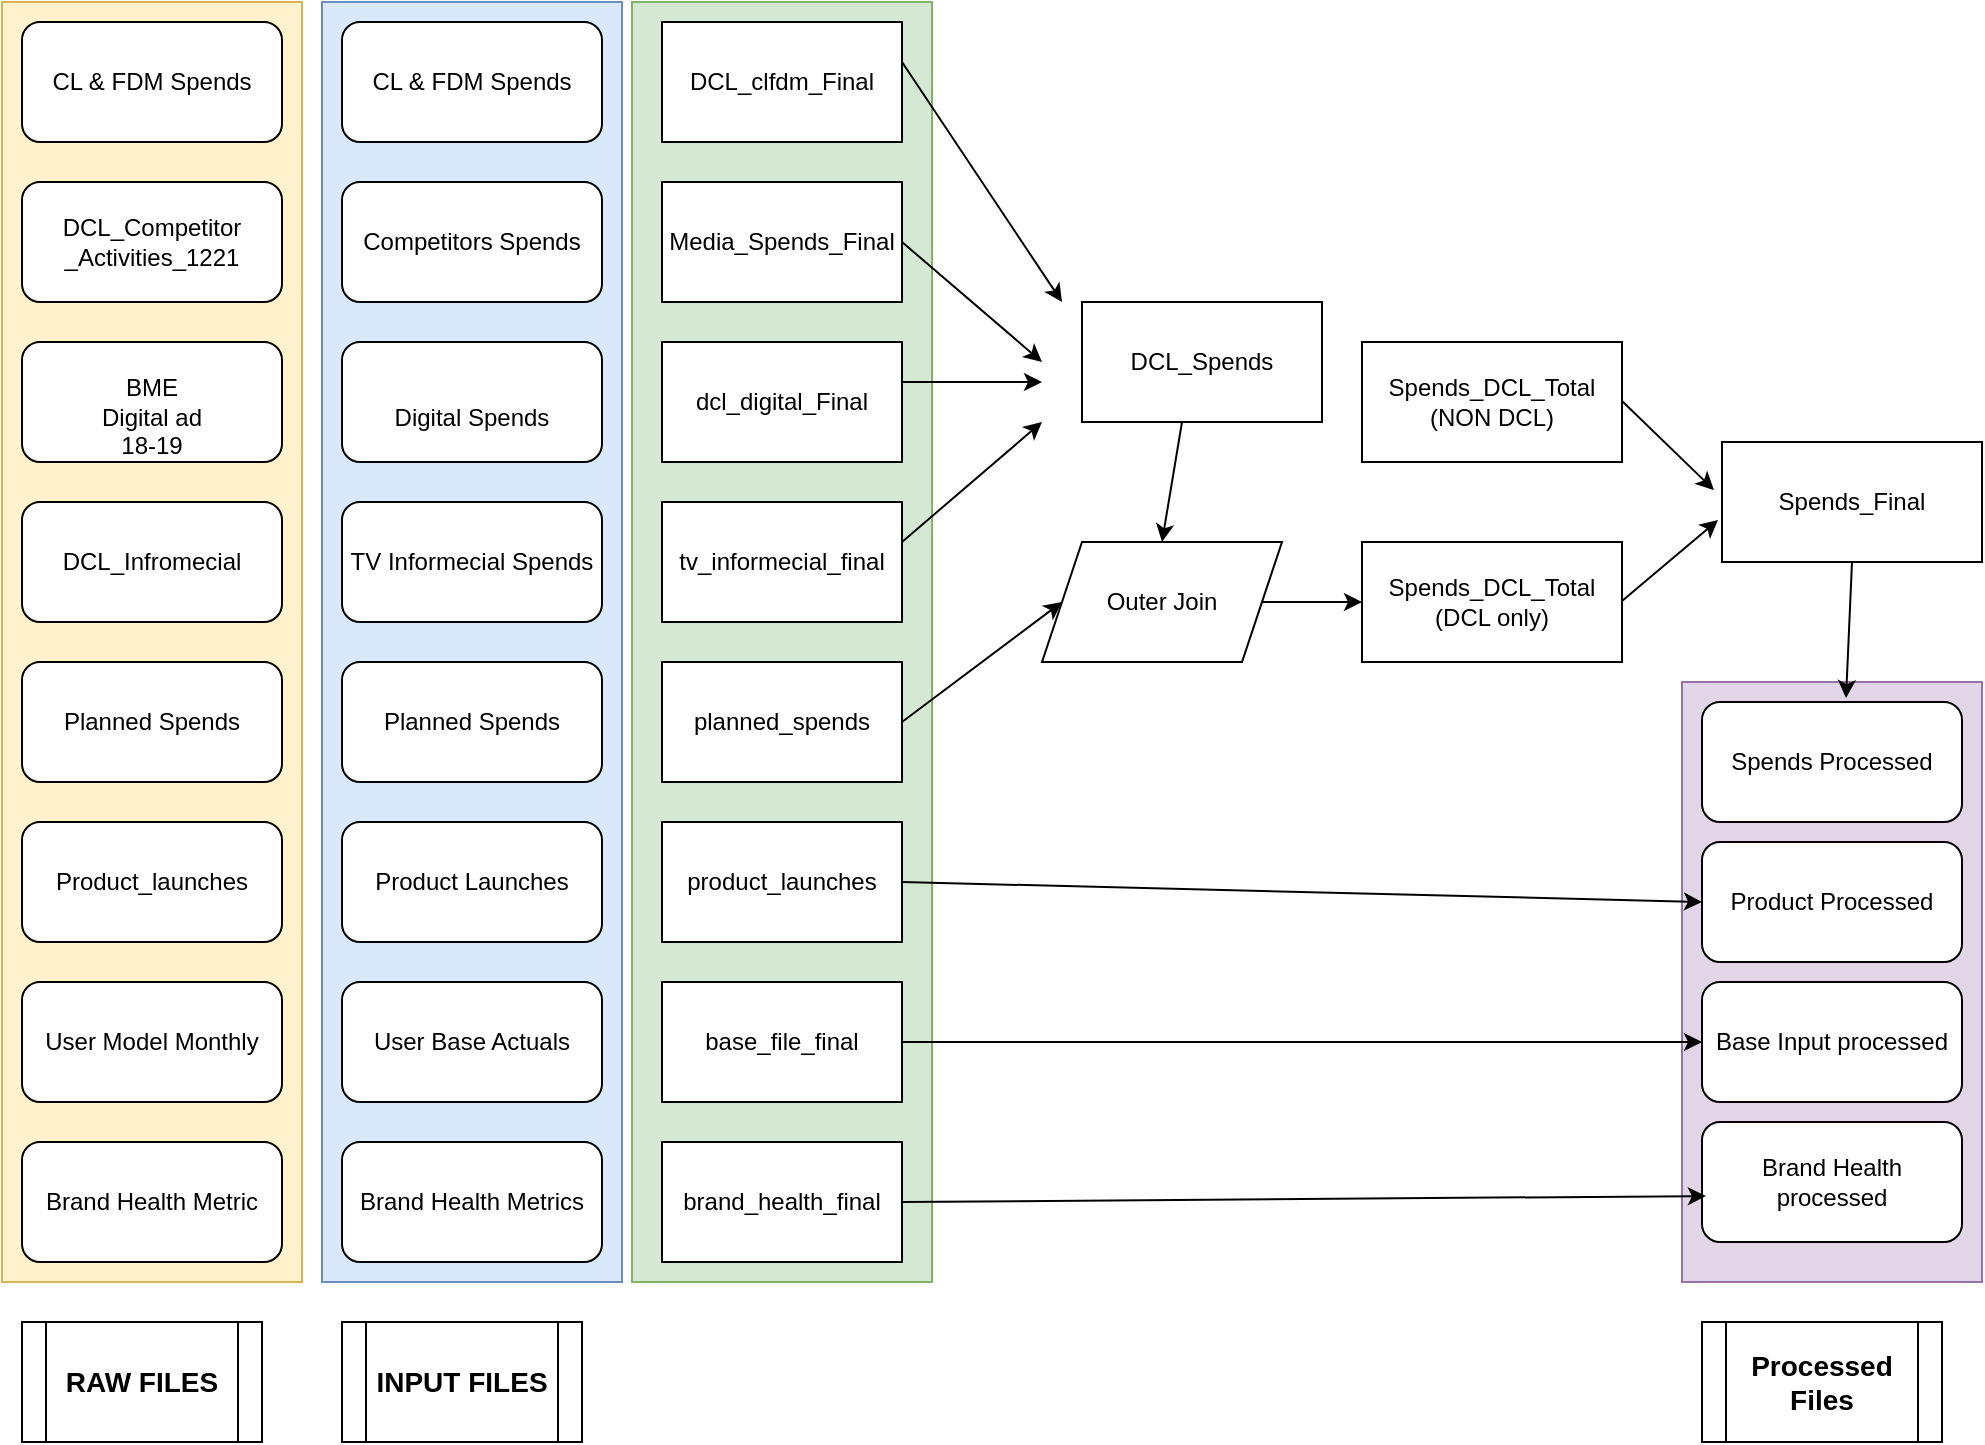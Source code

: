 <mxfile version="17.5.1" type="github">
  <diagram id="i9j07v5g3k-ooIdCJLPA" name="Page-1">
    <mxGraphModel dx="1368" dy="794" grid="1" gridSize="10" guides="1" tooltips="1" connect="1" arrows="1" fold="1" page="1" pageScale="2" pageWidth="850" pageHeight="1100" math="0" shadow="0">
      <root>
        <mxCell id="0" />
        <mxCell id="1" parent="0" />
        <mxCell id="6KyRZjtz5e4vfGwsw1wf-19" value="" style="rounded=0;whiteSpace=wrap;html=1;fillColor=#e1d5e7;strokeColor=#9673a6;" vertex="1" parent="1">
          <mxGeometry x="870" y="410" width="150" height="300" as="geometry" />
        </mxCell>
        <mxCell id="6KyRZjtz5e4vfGwsw1wf-9" value="" style="rounded=0;whiteSpace=wrap;html=1;fillColor=#dae8fc;strokeColor=#6c8ebf;" vertex="1" parent="1">
          <mxGeometry x="190" y="70" width="150" height="640" as="geometry" />
        </mxCell>
        <mxCell id="6KyRZjtz5e4vfGwsw1wf-10" value="" style="rounded=0;whiteSpace=wrap;html=1;fillColor=#d5e8d4;strokeColor=#82b366;" vertex="1" parent="1">
          <mxGeometry x="345" y="70" width="150" height="640" as="geometry" />
        </mxCell>
        <mxCell id="3AeFd26e3MOMKRz6KrFQ-24" value="DCL_Spends" style="rounded=0;whiteSpace=wrap;html=1;" parent="1" vertex="1">
          <mxGeometry x="570" y="220" width="120" height="60" as="geometry" />
        </mxCell>
        <mxCell id="3AeFd26e3MOMKRz6KrFQ-25" value="" style="endArrow=classic;html=1;rounded=0;" parent="1" edge="1">
          <mxGeometry width="50" height="50" relative="1" as="geometry">
            <mxPoint x="480" y="100" as="sourcePoint" />
            <mxPoint x="560" y="220" as="targetPoint" />
            <Array as="points" />
          </mxGeometry>
        </mxCell>
        <mxCell id="3AeFd26e3MOMKRz6KrFQ-26" value="" style="endArrow=classic;html=1;rounded=0;" parent="1" edge="1">
          <mxGeometry width="50" height="50" relative="1" as="geometry">
            <mxPoint x="480" y="190" as="sourcePoint" />
            <mxPoint x="550" y="250" as="targetPoint" />
            <Array as="points" />
          </mxGeometry>
        </mxCell>
        <mxCell id="3AeFd26e3MOMKRz6KrFQ-27" value="" style="endArrow=classic;html=1;rounded=0;" parent="1" edge="1">
          <mxGeometry width="50" height="50" relative="1" as="geometry">
            <mxPoint x="480" y="260" as="sourcePoint" />
            <mxPoint x="550" y="260" as="targetPoint" />
            <Array as="points" />
          </mxGeometry>
        </mxCell>
        <mxCell id="3AeFd26e3MOMKRz6KrFQ-28" value="" style="endArrow=classic;html=1;rounded=0;" parent="1" edge="1">
          <mxGeometry width="50" height="50" relative="1" as="geometry">
            <mxPoint x="480" y="340" as="sourcePoint" />
            <mxPoint x="550" y="280" as="targetPoint" />
            <Array as="points" />
          </mxGeometry>
        </mxCell>
        <mxCell id="3AeFd26e3MOMKRz6KrFQ-29" value="Outer Join" style="shape=parallelogram;perimeter=parallelogramPerimeter;whiteSpace=wrap;html=1;fixedSize=1;" parent="1" vertex="1">
          <mxGeometry x="550" y="340" width="120" height="60" as="geometry" />
        </mxCell>
        <mxCell id="3AeFd26e3MOMKRz6KrFQ-30" value="" style="endArrow=classic;html=1;rounded=0;exitX=1;exitY=0.5;exitDx=0;exitDy=0;entryX=0;entryY=0.5;entryDx=0;entryDy=0;" parent="1" source="3AeFd26e3MOMKRz6KrFQ-21" target="3AeFd26e3MOMKRz6KrFQ-29" edge="1">
          <mxGeometry width="50" height="50" relative="1" as="geometry">
            <mxPoint x="480" y="420" as="sourcePoint" />
            <mxPoint x="540" y="360" as="targetPoint" />
            <Array as="points" />
          </mxGeometry>
        </mxCell>
        <mxCell id="3AeFd26e3MOMKRz6KrFQ-31" value="" style="endArrow=classic;html=1;rounded=0;entryX=0.5;entryY=0;entryDx=0;entryDy=0;" parent="1" target="3AeFd26e3MOMKRz6KrFQ-29" edge="1">
          <mxGeometry width="50" height="50" relative="1" as="geometry">
            <mxPoint x="620" y="280" as="sourcePoint" />
            <mxPoint x="620" y="320" as="targetPoint" />
            <Array as="points" />
          </mxGeometry>
        </mxCell>
        <mxCell id="3AeFd26e3MOMKRz6KrFQ-32" value="" style="endArrow=classic;html=1;rounded=0;" parent="1" edge="1">
          <mxGeometry width="50" height="50" relative="1" as="geometry">
            <mxPoint x="660" y="370" as="sourcePoint" />
            <mxPoint x="710" y="370" as="targetPoint" />
            <Array as="points" />
          </mxGeometry>
        </mxCell>
        <mxCell id="3AeFd26e3MOMKRz6KrFQ-33" value="Spends_DCL_Total&lt;br&gt;(DCL only)" style="rounded=0;whiteSpace=wrap;html=1;" parent="1" vertex="1">
          <mxGeometry x="710" y="340" width="130" height="60" as="geometry" />
        </mxCell>
        <mxCell id="6KyRZjtz5e4vfGwsw1wf-2" value="Spends_DCL_Total&lt;br&gt;(NON DCL)" style="rounded=0;whiteSpace=wrap;html=1;" vertex="1" parent="1">
          <mxGeometry x="710" y="240" width="130" height="60" as="geometry" />
        </mxCell>
        <mxCell id="6KyRZjtz5e4vfGwsw1wf-3" value="Spends_Final" style="rounded=0;whiteSpace=wrap;html=1;" vertex="1" parent="1">
          <mxGeometry x="890" y="290" width="130" height="60" as="geometry" />
        </mxCell>
        <mxCell id="6KyRZjtz5e4vfGwsw1wf-4" value="" style="endArrow=classic;html=1;rounded=0;entryX=-0.031;entryY=0.4;entryDx=0;entryDy=0;entryPerimeter=0;" edge="1" parent="1" target="6KyRZjtz5e4vfGwsw1wf-3">
          <mxGeometry width="50" height="50" relative="1" as="geometry">
            <mxPoint x="840" y="269.5" as="sourcePoint" />
            <mxPoint x="890" y="269.5" as="targetPoint" />
            <Array as="points" />
          </mxGeometry>
        </mxCell>
        <mxCell id="6KyRZjtz5e4vfGwsw1wf-8" value="" style="rounded=0;whiteSpace=wrap;html=1;fillColor=#fff2cc;strokeColor=#d6b656;" vertex="1" parent="1">
          <mxGeometry x="30" y="70" width="150" height="640" as="geometry" />
        </mxCell>
        <mxCell id="6KyRZjtz5e4vfGwsw1wf-5" value="" style="endArrow=classic;html=1;rounded=0;entryX=-0.015;entryY=0.65;entryDx=0;entryDy=0;entryPerimeter=0;" edge="1" parent="1" target="6KyRZjtz5e4vfGwsw1wf-3">
          <mxGeometry width="50" height="50" relative="1" as="geometry">
            <mxPoint x="840" y="369.5" as="sourcePoint" />
            <mxPoint x="890" y="369.5" as="targetPoint" />
            <Array as="points" />
          </mxGeometry>
        </mxCell>
        <mxCell id="3AeFd26e3MOMKRz6KrFQ-1" value="CL &amp;amp; FDM Spends" style="rounded=1;whiteSpace=wrap;html=1;" parent="1" vertex="1">
          <mxGeometry x="40" y="80" width="130" height="60" as="geometry" />
        </mxCell>
        <mxCell id="3AeFd26e3MOMKRz6KrFQ-2" value="&lt;table border=&quot;0&quot; cellpadding=&quot;0&quot; cellspacing=&quot;0&quot; width=&quot;114&quot; style=&quot;border-collapse: collapse ; width: 86pt&quot;&gt;&lt;tbody&gt;&lt;tr style=&quot;height: 45.0pt&quot;&gt;  &lt;td height=&quot;60&quot; class=&quot;xl65&quot; width=&quot;114&quot; style=&quot;height: 45.0pt ; width: 86pt&quot;&gt;DCL_Competitor _Activities_1221&lt;/td&gt;&lt;/tr&gt;&lt;/tbody&gt;&lt;/table&gt;" style="rounded=1;whiteSpace=wrap;html=1;" parent="1" vertex="1">
          <mxGeometry x="40" y="160" width="130" height="60" as="geometry" />
        </mxCell>
        <mxCell id="3AeFd26e3MOMKRz6KrFQ-4" value="Brand Health Metric" style="rounded=1;whiteSpace=wrap;html=1;" parent="1" vertex="1">
          <mxGeometry x="40" y="640" width="130" height="60" as="geometry" />
        </mxCell>
        <mxCell id="3AeFd26e3MOMKRz6KrFQ-5" value="User Model Monthly" style="rounded=1;whiteSpace=wrap;html=1;" parent="1" vertex="1">
          <mxGeometry x="40" y="560" width="130" height="60" as="geometry" />
        </mxCell>
        <mxCell id="3AeFd26e3MOMKRz6KrFQ-6" value="Product_launches" style="rounded=1;whiteSpace=wrap;html=1;" parent="1" vertex="1">
          <mxGeometry x="40" y="480" width="130" height="60" as="geometry" />
        </mxCell>
        <mxCell id="3AeFd26e3MOMKRz6KrFQ-7" value="&lt;table border=&quot;0&quot; cellpadding=&quot;0&quot; cellspacing=&quot;0&quot; width=&quot;114&quot; style=&quot;border-collapse: collapse ; width: 86pt&quot;&gt;&lt;tbody&gt;&lt;tr style=&quot;height: 30.0pt&quot;&gt;&lt;br/&gt;  &lt;td height=&quot;40&quot; class=&quot;xl65&quot; width=&quot;114&quot; style=&quot;height: 30.0pt ; width: 86pt&quot;&gt;BME&lt;br/&gt;  Digital ad&lt;br&gt;18-19&lt;/td&gt;&lt;/tr&gt;&lt;/tbody&gt;&lt;/table&gt;" style="rounded=1;whiteSpace=wrap;html=1;" parent="1" vertex="1">
          <mxGeometry x="40" y="240" width="130" height="60" as="geometry" />
        </mxCell>
        <mxCell id="3AeFd26e3MOMKRz6KrFQ-8" value="DCL_Infromecial" style="rounded=1;whiteSpace=wrap;html=1;" parent="1" vertex="1">
          <mxGeometry x="40" y="320" width="130" height="60" as="geometry" />
        </mxCell>
        <mxCell id="3AeFd26e3MOMKRz6KrFQ-9" value="User Base Actuals" style="rounded=1;whiteSpace=wrap;html=1;" parent="1" vertex="1">
          <mxGeometry x="200" y="560" width="130" height="60" as="geometry" />
        </mxCell>
        <mxCell id="3AeFd26e3MOMKRz6KrFQ-10" value="Competitors Spends" style="rounded=1;whiteSpace=wrap;html=1;" parent="1" vertex="1">
          <mxGeometry x="200" y="160" width="130" height="60" as="geometry" />
        </mxCell>
        <mxCell id="3AeFd26e3MOMKRz6KrFQ-11" value="CL &amp;amp; FDM Spends" style="rounded=1;whiteSpace=wrap;html=1;" parent="1" vertex="1">
          <mxGeometry x="200" y="80" width="130" height="60" as="geometry" />
        </mxCell>
        <mxCell id="3AeFd26e3MOMKRz6KrFQ-12" value="&lt;br&gt;&lt;table border=&quot;0&quot; cellpadding=&quot;0&quot; cellspacing=&quot;0&quot; width=&quot;114&quot; style=&quot;border-collapse: collapse ; width: 86pt&quot;&gt;&lt;tbody&gt;&lt;tr style=&quot;height: 30.0pt&quot;&gt;  &lt;td height=&quot;40&quot; class=&quot;xl65&quot; width=&quot;114&quot; style=&quot;height: 30.0pt ; width: 86pt&quot;&gt;Digital Spends&lt;/td&gt;&lt;/tr&gt;&lt;/tbody&gt;&lt;/table&gt;" style="rounded=1;whiteSpace=wrap;html=1;" parent="1" vertex="1">
          <mxGeometry x="200" y="240" width="130" height="60" as="geometry" />
        </mxCell>
        <mxCell id="3AeFd26e3MOMKRz6KrFQ-13" value="TV Informecial Spends" style="rounded=1;whiteSpace=wrap;html=1;" parent="1" vertex="1">
          <mxGeometry x="200" y="320" width="130" height="60" as="geometry" />
        </mxCell>
        <mxCell id="3AeFd26e3MOMKRz6KrFQ-14" value="Planned Spends" style="rounded=1;whiteSpace=wrap;html=1;" parent="1" vertex="1">
          <mxGeometry x="40" y="400" width="130" height="60" as="geometry" />
        </mxCell>
        <mxCell id="3AeFd26e3MOMKRz6KrFQ-15" value="Planned Spends" style="rounded=1;whiteSpace=wrap;html=1;" parent="1" vertex="1">
          <mxGeometry x="200" y="400" width="130" height="60" as="geometry" />
        </mxCell>
        <mxCell id="3AeFd26e3MOMKRz6KrFQ-16" value="Brand Health Metrics" style="rounded=1;whiteSpace=wrap;html=1;" parent="1" vertex="1">
          <mxGeometry x="200" y="640" width="130" height="60" as="geometry" />
        </mxCell>
        <mxCell id="3AeFd26e3MOMKRz6KrFQ-17" value="Product Launches" style="rounded=1;whiteSpace=wrap;html=1;" parent="1" vertex="1">
          <mxGeometry x="200" y="480" width="130" height="60" as="geometry" />
        </mxCell>
        <mxCell id="3AeFd26e3MOMKRz6KrFQ-18" value="base_file_final" style="rounded=0;whiteSpace=wrap;html=1;" parent="1" vertex="1">
          <mxGeometry x="360" y="560" width="120" height="60" as="geometry" />
        </mxCell>
        <mxCell id="3AeFd26e3MOMKRz6KrFQ-19" value="Media_Spends_Final" style="rounded=0;whiteSpace=wrap;html=1;" parent="1" vertex="1">
          <mxGeometry x="360" y="160" width="120" height="60" as="geometry" />
        </mxCell>
        <mxCell id="3AeFd26e3MOMKRz6KrFQ-20" value="DCL_clfdm_Final" style="rounded=0;whiteSpace=wrap;html=1;" parent="1" vertex="1">
          <mxGeometry x="360" y="80" width="120" height="60" as="geometry" />
        </mxCell>
        <mxCell id="3AeFd26e3MOMKRz6KrFQ-21" value="planned_spends" style="rounded=0;whiteSpace=wrap;html=1;" parent="1" vertex="1">
          <mxGeometry x="360" y="400" width="120" height="60" as="geometry" />
        </mxCell>
        <mxCell id="3AeFd26e3MOMKRz6KrFQ-22" value="tv_informecial_final" style="rounded=0;whiteSpace=wrap;html=1;" parent="1" vertex="1">
          <mxGeometry x="360" y="320" width="120" height="60" as="geometry" />
        </mxCell>
        <mxCell id="3AeFd26e3MOMKRz6KrFQ-23" value="dcl_digital_Final" style="rounded=0;whiteSpace=wrap;html=1;" parent="1" vertex="1">
          <mxGeometry x="360" y="240" width="120" height="60" as="geometry" />
        </mxCell>
        <mxCell id="6KyRZjtz5e4vfGwsw1wf-6" value="product_launches" style="rounded=0;whiteSpace=wrap;html=1;" vertex="1" parent="1">
          <mxGeometry x="360" y="480" width="120" height="60" as="geometry" />
        </mxCell>
        <mxCell id="6KyRZjtz5e4vfGwsw1wf-7" value="brand_health_final" style="rounded=0;whiteSpace=wrap;html=1;" vertex="1" parent="1">
          <mxGeometry x="360" y="640" width="120" height="60" as="geometry" />
        </mxCell>
        <mxCell id="6KyRZjtz5e4vfGwsw1wf-11" value="&lt;font style=&quot;font-size: 14px&quot;&gt;&lt;b&gt;RAW FILES&lt;/b&gt;&lt;/font&gt;" style="shape=process;whiteSpace=wrap;html=1;backgroundOutline=1;" vertex="1" parent="1">
          <mxGeometry x="40" y="730" width="120" height="60" as="geometry" />
        </mxCell>
        <mxCell id="6KyRZjtz5e4vfGwsw1wf-12" value="&lt;font style=&quot;font-size: 14px&quot;&gt;&lt;b&gt;INPUT FILES&lt;/b&gt;&lt;/font&gt;" style="shape=process;whiteSpace=wrap;html=1;backgroundOutline=1;" vertex="1" parent="1">
          <mxGeometry x="200" y="730" width="120" height="60" as="geometry" />
        </mxCell>
        <mxCell id="6KyRZjtz5e4vfGwsw1wf-14" value="&lt;span style=&quot;font-size: 14px&quot;&gt;&lt;b&gt;Processed Files&lt;br&gt;&lt;/b&gt;&lt;/span&gt;" style="shape=process;whiteSpace=wrap;html=1;backgroundOutline=1;" vertex="1" parent="1">
          <mxGeometry x="880" y="730" width="120" height="60" as="geometry" />
        </mxCell>
        <mxCell id="6KyRZjtz5e4vfGwsw1wf-15" value="Base Input processed" style="rounded=1;whiteSpace=wrap;html=1;" vertex="1" parent="1">
          <mxGeometry x="880" y="560" width="130" height="60" as="geometry" />
        </mxCell>
        <mxCell id="6KyRZjtz5e4vfGwsw1wf-16" value="Product Processed" style="rounded=1;whiteSpace=wrap;html=1;" vertex="1" parent="1">
          <mxGeometry x="880" y="490" width="130" height="60" as="geometry" />
        </mxCell>
        <mxCell id="6KyRZjtz5e4vfGwsw1wf-17" value="Brand Health processed" style="rounded=1;whiteSpace=wrap;html=1;" vertex="1" parent="1">
          <mxGeometry x="880" y="630" width="130" height="60" as="geometry" />
        </mxCell>
        <mxCell id="6KyRZjtz5e4vfGwsw1wf-18" value="Spends Processed" style="rounded=1;whiteSpace=wrap;html=1;" vertex="1" parent="1">
          <mxGeometry x="880" y="420" width="130" height="60" as="geometry" />
        </mxCell>
        <mxCell id="6KyRZjtz5e4vfGwsw1wf-20" value="" style="endArrow=classic;html=1;rounded=0;entryX=0.554;entryY=-0.033;entryDx=0;entryDy=0;exitX=0.5;exitY=1;exitDx=0;exitDy=0;entryPerimeter=0;" edge="1" parent="1" source="6KyRZjtz5e4vfGwsw1wf-3" target="6KyRZjtz5e4vfGwsw1wf-18">
          <mxGeometry width="50" height="50" relative="1" as="geometry">
            <mxPoint x="940" y="350" as="sourcePoint" />
            <mxPoint x="985.97" y="394.5" as="targetPoint" />
            <Array as="points" />
          </mxGeometry>
        </mxCell>
        <mxCell id="6KyRZjtz5e4vfGwsw1wf-21" value="" style="endArrow=classic;html=1;rounded=0;entryX=0;entryY=0.5;entryDx=0;entryDy=0;exitX=1;exitY=0.5;exitDx=0;exitDy=0;" edge="1" parent="1" source="3AeFd26e3MOMKRz6KrFQ-18" target="6KyRZjtz5e4vfGwsw1wf-15">
          <mxGeometry width="50" height="50" relative="1" as="geometry">
            <mxPoint x="470" y="595.5" as="sourcePoint" />
            <mxPoint x="515.97" y="640" as="targetPoint" />
            <Array as="points" />
          </mxGeometry>
        </mxCell>
        <mxCell id="6KyRZjtz5e4vfGwsw1wf-22" value="" style="endArrow=classic;html=1;rounded=0;entryX=0.015;entryY=0.617;entryDx=0;entryDy=0;entryPerimeter=0;exitX=1;exitY=0.5;exitDx=0;exitDy=0;" edge="1" parent="1" source="6KyRZjtz5e4vfGwsw1wf-7" target="6KyRZjtz5e4vfGwsw1wf-17">
          <mxGeometry width="50" height="50" relative="1" as="geometry">
            <mxPoint x="470" y="667" as="sourcePoint" />
            <mxPoint x="515.97" y="714.5" as="targetPoint" />
            <Array as="points" />
          </mxGeometry>
        </mxCell>
        <mxCell id="6KyRZjtz5e4vfGwsw1wf-23" value="" style="endArrow=classic;html=1;rounded=0;entryX=0;entryY=0.5;entryDx=0;entryDy=0;exitX=1;exitY=0.5;exitDx=0;exitDy=0;" edge="1" parent="1" source="6KyRZjtz5e4vfGwsw1wf-6" target="6KyRZjtz5e4vfGwsw1wf-16">
          <mxGeometry width="50" height="50" relative="1" as="geometry">
            <mxPoint x="470" y="505.5" as="sourcePoint" />
            <mxPoint x="880" y="500" as="targetPoint" />
            <Array as="points" />
          </mxGeometry>
        </mxCell>
      </root>
    </mxGraphModel>
  </diagram>
</mxfile>
